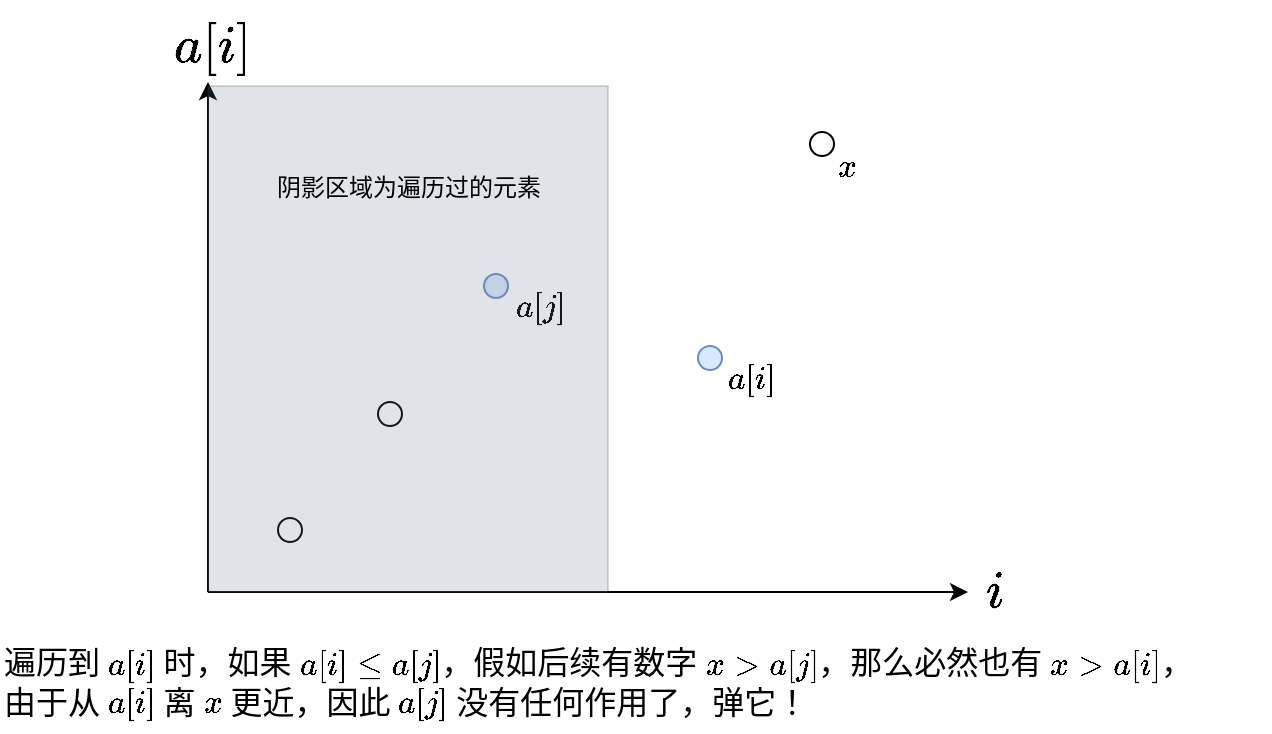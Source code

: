 <mxfile version="20.5.1" type="github"><diagram id="2GxginjoimpM549GYD0j" name="第 1 页"><mxGraphModel dx="813" dy="459" grid="0" gridSize="10" guides="1" tooltips="1" connect="1" arrows="1" fold="1" page="1" pageScale="1" pageWidth="827" pageHeight="1169" math="1" shadow="0"><root><mxCell id="0"/><mxCell id="1" parent="0"/><mxCell id="rzddsJ-avebsgfRxxGCW-1" value="" style="endArrow=classic;html=1;rounded=0;" parent="1" edge="1"><mxGeometry width="50" height="50" relative="1" as="geometry"><mxPoint x="200" y="440" as="sourcePoint"/><mxPoint x="580" y="440" as="targetPoint"/></mxGeometry></mxCell><mxCell id="rzddsJ-avebsgfRxxGCW-2" value="" style="endArrow=classic;html=1;rounded=0;" parent="1" edge="1"><mxGeometry width="50" height="50" relative="1" as="geometry"><mxPoint x="200" y="440" as="sourcePoint"/><mxPoint x="200" y="185" as="targetPoint"/></mxGeometry></mxCell><mxCell id="rzddsJ-avebsgfRxxGCW-9" value="" style="ellipse;whiteSpace=wrap;html=1;aspect=fixed;" parent="1" vertex="1"><mxGeometry x="285" y="345" width="12" height="12" as="geometry"/></mxCell><mxCell id="rzddsJ-avebsgfRxxGCW-11" value="&lt;font style=&quot;font-size: 26px;&quot;&gt;`i`&lt;/font&gt;" style="text;html=1;resizable=0;autosize=1;align=center;verticalAlign=middle;points=[];fillColor=none;strokeColor=none;rounded=0;fontSize=26;fontStyle=1;fontFamily=Times New Roman;" parent="1" vertex="1"><mxGeometry x="571" y="417" width="43" height="43" as="geometry"/></mxCell><mxCell id="rzddsJ-avebsgfRxxGCW-12" value="&lt;font style=&quot;font-size: 26px;&quot;&gt;`a[i]`&lt;br style=&quot;font-size: 26px;&quot;&gt;&lt;/font&gt;" style="text;html=1;resizable=0;autosize=1;align=center;verticalAlign=middle;points=[];fillColor=none;strokeColor=none;rounded=0;fontSize=26;fontStyle=1;fontFamily=Times New Roman;" parent="1" vertex="1"><mxGeometry x="165" y="144" width="73" height="43" as="geometry"/></mxCell><mxCell id="rzddsJ-avebsgfRxxGCW-13" value="&lt;font style=&quot;font-size: 16px;&quot;&gt;`a[j]`&lt;/font&gt;" style="text;html=1;resizable=0;autosize=1;align=center;verticalAlign=middle;points=[];fillColor=none;strokeColor=none;rounded=0;fontSize=16;fontFamily=Garamond;" parent="1" vertex="1"><mxGeometry x="339" y="281" width="53" height="31" as="geometry"/></mxCell><mxCell id="rzddsJ-avebsgfRxxGCW-14" value="`a[i]`" style="text;html=1;resizable=0;autosize=1;align=center;verticalAlign=middle;points=[];fillColor=none;strokeColor=none;rounded=0;fontSize=16;fontFamily=Garamond;fontStyle=0" parent="1" vertex="1"><mxGeometry x="445" y="317" width="51" height="31" as="geometry"/></mxCell><mxCell id="rzddsJ-avebsgfRxxGCW-20" value="遍历到 `a[i]` 时，如果 `a[i]\le a[j]`，假如后续有数字 `x&amp;gt;a[j]`，那么必然也有 `x&amp;gt;a[i]`，&lt;br&gt;由于从 `a[i]` 离 `x` 更近，因此 `a[j]` 没有任何作用了，弹它！" style="text;html=1;resizable=0;autosize=1;align=left;verticalAlign=middle;points=[];fillColor=none;strokeColor=none;rounded=0;fontFamily=Garamond;fontSize=16;" parent="1" vertex="1"><mxGeometry x="96" y="460" width="635" height="50" as="geometry"/></mxCell><mxCell id="rzddsJ-avebsgfRxxGCW-21" value="" style="ellipse;whiteSpace=wrap;html=1;aspect=fixed;" parent="1" vertex="1"><mxGeometry x="235" y="403" width="12" height="12" as="geometry"/></mxCell><mxCell id="rzddsJ-avebsgfRxxGCW-22" value="" style="ellipse;whiteSpace=wrap;html=1;aspect=fixed;fillColor=#dae8fc;strokeColor=#6c8ebf;" parent="1" vertex="1"><mxGeometry x="445" y="317" width="12" height="12" as="geometry"/></mxCell><mxCell id="rzddsJ-avebsgfRxxGCW-23" value="" style="ellipse;whiteSpace=wrap;html=1;aspect=fixed;fillColor=#dae8fc;strokeColor=#6c8ebf;" parent="1" vertex="1"><mxGeometry x="338" y="281" width="12" height="12" as="geometry"/></mxCell><mxCell id="rzddsJ-avebsgfRxxGCW-24" value="" style="ellipse;whiteSpace=wrap;html=1;aspect=fixed;" parent="1" vertex="1"><mxGeometry x="501" y="210" width="12" height="12" as="geometry"/></mxCell><mxCell id="22u9buMjlfEehSmvPOz0-2" value="`x`" style="text;html=1;resizable=0;autosize=1;align=center;verticalAlign=middle;points=[];fillColor=none;strokeColor=none;rounded=0;fontSize=16;fontFamily=Garamond;fontStyle=0" parent="1" vertex="1"><mxGeometry x="501" y="210" width="36" height="31" as="geometry"/></mxCell><mxCell id="gSsQU4ObA2QQAdwutiwg-3" value="" style="rounded=0;whiteSpace=wrap;html=1;opacity=20;fillColor=#647687;fontColor=#ffffff;strokeColor=#314354;" vertex="1" parent="1"><mxGeometry x="200" y="187" width="200" height="253" as="geometry"/></mxCell><mxCell id="gSsQU4ObA2QQAdwutiwg-4" value="阴影区域为遍历过的元素" style="text;html=1;resizable=0;autosize=1;align=center;verticalAlign=middle;points=[];fillColor=none;strokeColor=none;rounded=0;opacity=20;" vertex="1" parent="1"><mxGeometry x="225" y="225" width="150" height="26" as="geometry"/></mxCell></root></mxGraphModel></diagram></mxfile>